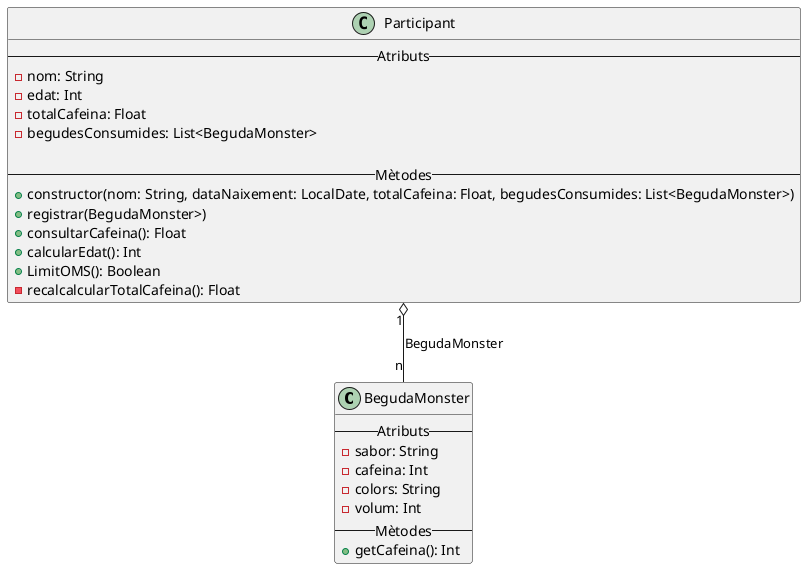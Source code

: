 @startuml
'https://plantuml.com/class-diagram

class BegudaMonster {
    -- Atributs --
    - sabor: String
    - cafeina: Int
    - colors: String
    - volum: Int
    -- Mètodes --
    + getCafeina(): Int
}

class Participant {
    -- Atributs --
    - nom: String
    - edat: Int
    - totalCafeina: Float
    - begudesConsumides: List<BegudaMonster>

    -- Mètodes --
    + constructor(nom: String, dataNaixement: LocalDate, totalCafeina: Float, begudesConsumides: List<BegudaMonster>)
    + registrar(BegudaMonster>)
    + consultarCafeina(): Float
    + calcularEdat(): Int
    + LimitOMS(): Boolean
    - recalcalcularTotalCafeina(): Float
}

Participant "1" o-down- "n" BegudaMonster: BegudaMonster
@enduml